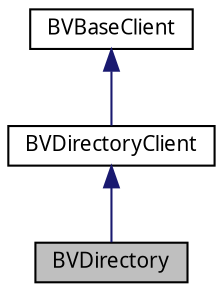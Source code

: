 digraph G
{
  bgcolor="transparent";
  edge [fontname="FreeSans.ttf",fontsize="10",labelfontname="FreeSans.ttf",labelfontsize="10"];
  node [fontname="FreeSans.ttf",fontsize="10",shape=record];
  Node1 [label="BVDirectory",height=0.2,width=0.4,color="black", fillcolor="grey75", style="filled" fontcolor="black"];
  Node2 -> Node1 [dir=back,color="midnightblue",fontsize="10",style="solid",fontname="FreeSans.ttf"];
  Node2 [label="BVDirectoryClient",height=0.2,width=0.4,color="black",URL="$classcom_1_1bluevia_1_1android_1_1directory_1_1client_1_1_b_v_directory_client.html"];
  Node3 -> Node2 [dir=back,color="midnightblue",fontsize="10",style="solid",fontname="FreeSans.ttf"];
  Node3 [label="BVBaseClient",height=0.2,width=0.4,color="black",URL="$classcom_1_1bluevia_1_1android_1_1commons_1_1client_1_1_b_v_base_client.html"];
}
